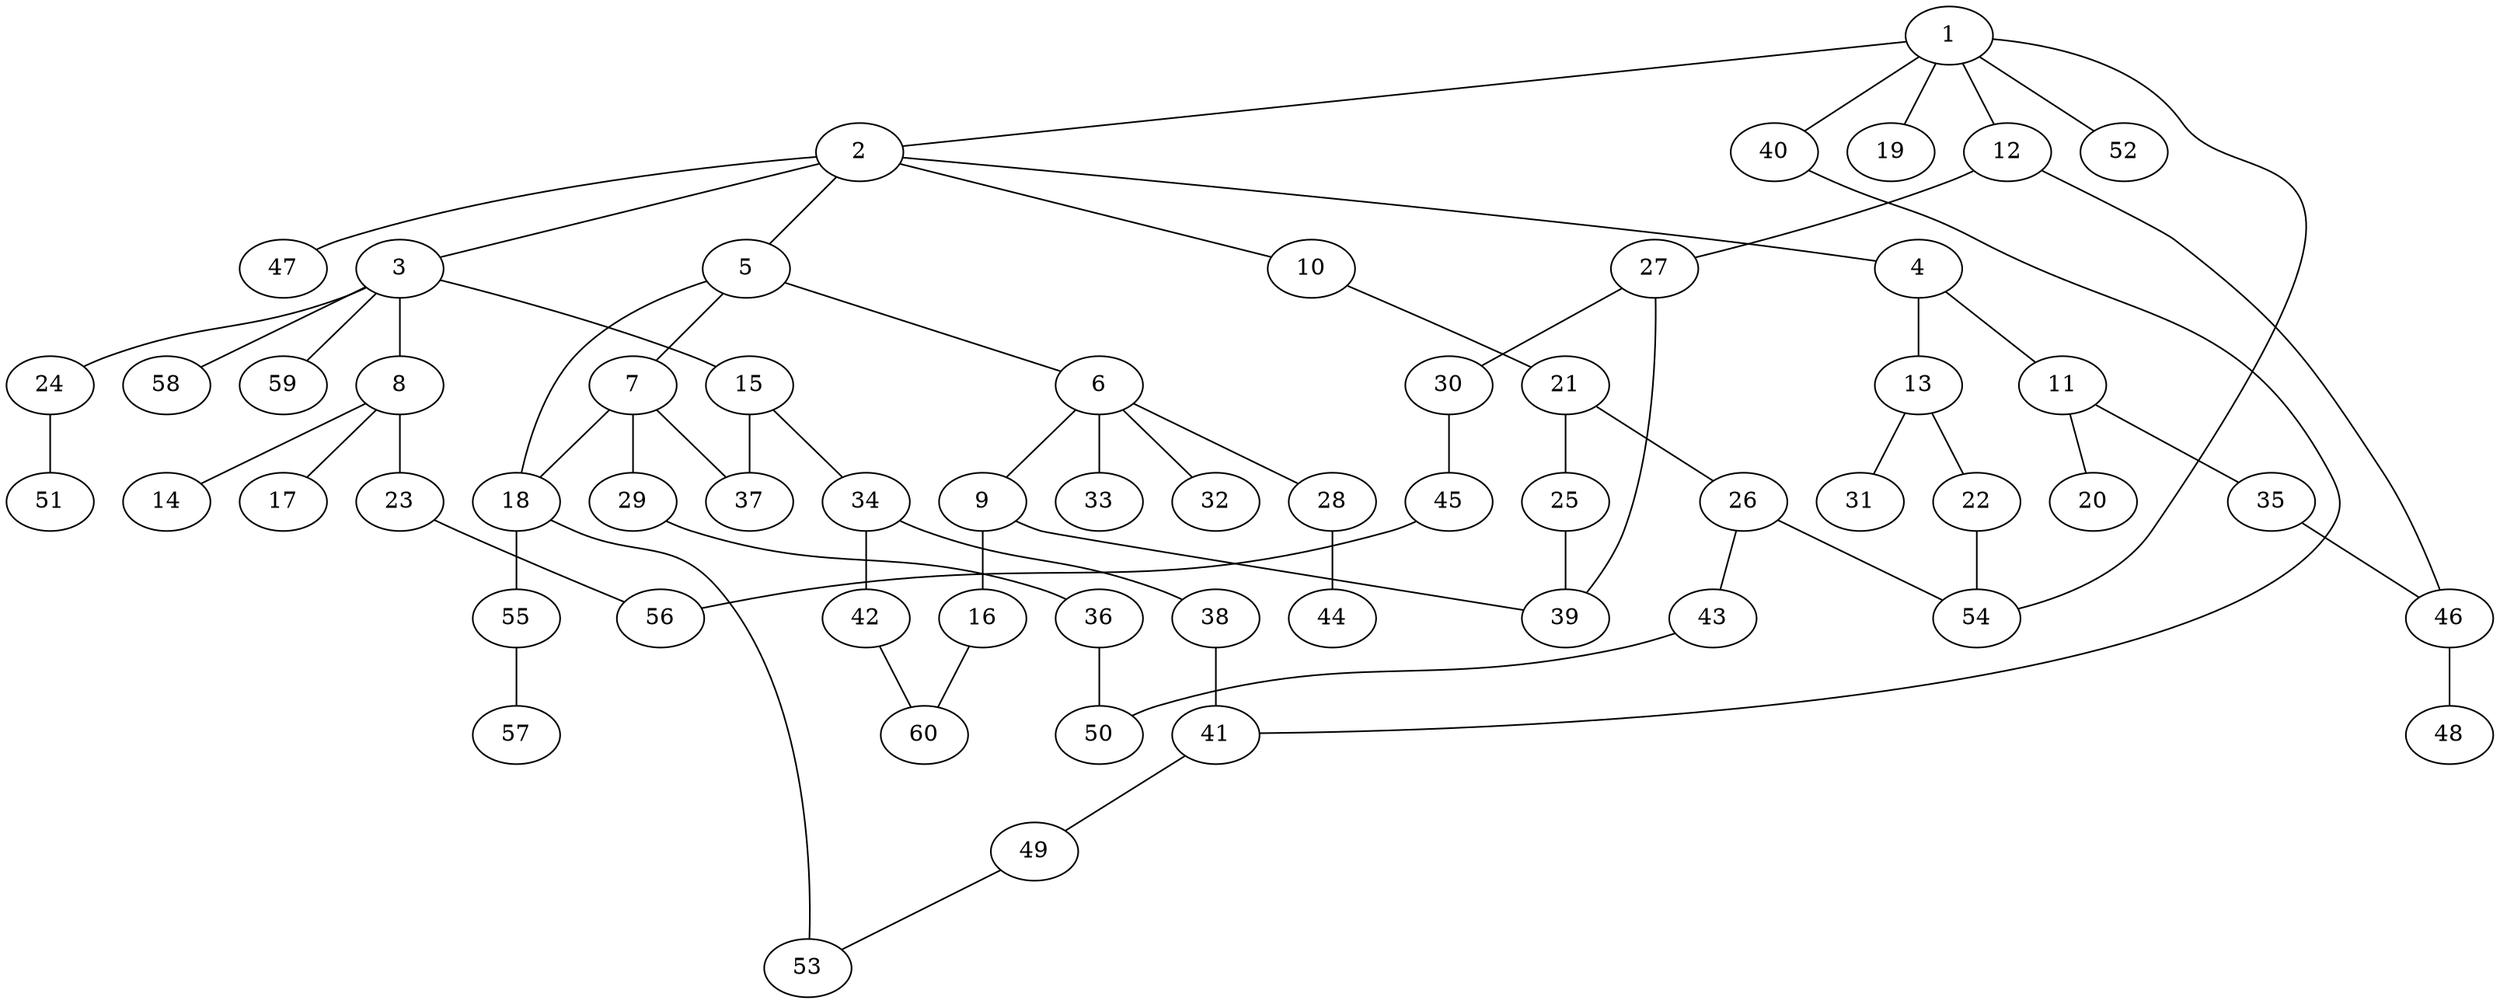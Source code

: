graph graphname {1--2
1--12
1--19
1--40
1--52
1--54
2--3
2--4
2--5
2--10
2--47
3--8
3--15
3--24
3--58
3--59
4--11
4--13
5--6
5--7
5--18
6--9
6--28
6--32
6--33
7--18
7--29
7--37
8--14
8--17
8--23
9--16
9--39
10--21
11--20
11--35
12--27
12--46
13--22
13--31
15--34
15--37
16--60
18--53
18--55
21--25
21--26
22--54
23--56
24--51
25--39
26--43
26--54
27--30
27--39
28--44
29--36
30--45
34--38
34--42
35--46
36--50
38--41
40--41
41--49
42--60
43--50
45--56
46--48
49--53
55--57
}